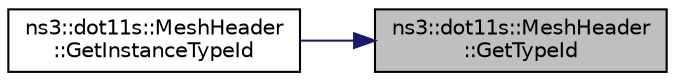 digraph "ns3::dot11s::MeshHeader::GetTypeId"
{
 // LATEX_PDF_SIZE
  edge [fontname="Helvetica",fontsize="10",labelfontname="Helvetica",labelfontsize="10"];
  node [fontname="Helvetica",fontsize="10",shape=record];
  rankdir="RL";
  Node1 [label="ns3::dot11s::MeshHeader\l::GetTypeId",height=0.2,width=0.4,color="black", fillcolor="grey75", style="filled", fontcolor="black",tooltip="Get the type ID."];
  Node1 -> Node2 [dir="back",color="midnightblue",fontsize="10",style="solid",fontname="Helvetica"];
  Node2 [label="ns3::dot11s::MeshHeader\l::GetInstanceTypeId",height=0.2,width=0.4,color="black", fillcolor="white", style="filled",URL="$classns3_1_1dot11s_1_1_mesh_header.html#a2e230ce3b352607b71abb49c1ad3c38f",tooltip="Get the most derived TypeId for this Object."];
}
